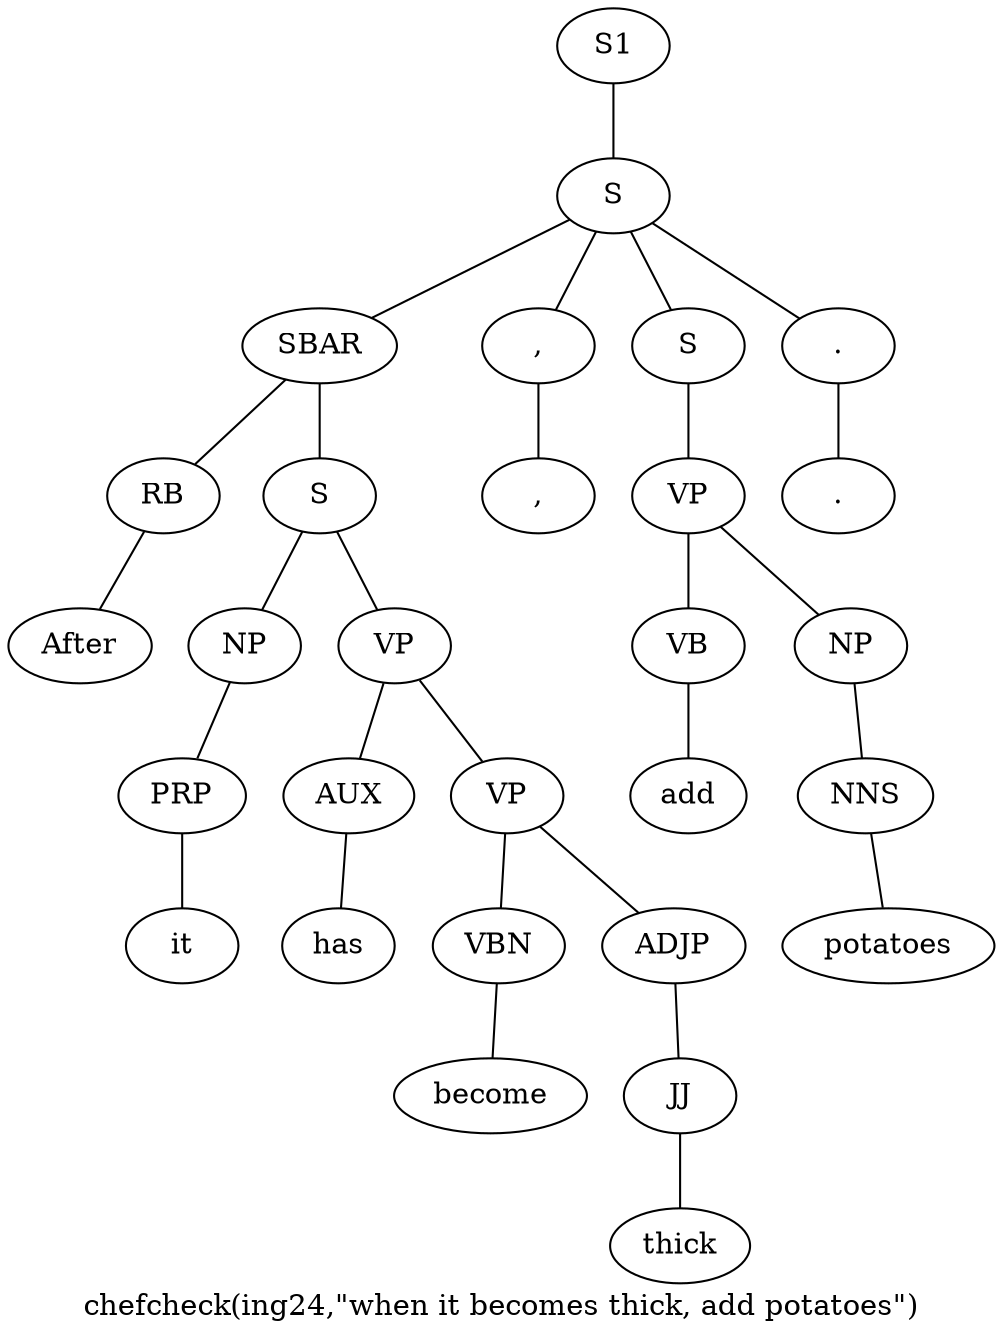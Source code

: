 graph SyntaxGraph {
	label = "chefcheck(ing24,\"when it becomes thick, add potatoes\")";
	Node0 [label="S1"];
	Node1 [label="S"];
	Node2 [label="SBAR"];
	Node3 [label="RB"];
	Node4 [label="After"];
	Node5 [label="S"];
	Node6 [label="NP"];
	Node7 [label="PRP"];
	Node8 [label="it"];
	Node9 [label="VP"];
	Node10 [label="AUX"];
	Node11 [label="has"];
	Node12 [label="VP"];
	Node13 [label="VBN"];
	Node14 [label="become"];
	Node15 [label="ADJP"];
	Node16 [label="JJ"];
	Node17 [label="thick"];
	Node18 [label=","];
	Node19 [label=","];
	Node20 [label="S"];
	Node21 [label="VP"];
	Node22 [label="VB"];
	Node23 [label="add"];
	Node24 [label="NP"];
	Node25 [label="NNS"];
	Node26 [label="potatoes"];
	Node27 [label="."];
	Node28 [label="."];

	Node0 -- Node1;
	Node1 -- Node2;
	Node1 -- Node18;
	Node1 -- Node20;
	Node1 -- Node27;
	Node2 -- Node3;
	Node2 -- Node5;
	Node3 -- Node4;
	Node5 -- Node6;
	Node5 -- Node9;
	Node6 -- Node7;
	Node7 -- Node8;
	Node9 -- Node10;
	Node9 -- Node12;
	Node10 -- Node11;
	Node12 -- Node13;
	Node12 -- Node15;
	Node13 -- Node14;
	Node15 -- Node16;
	Node16 -- Node17;
	Node18 -- Node19;
	Node20 -- Node21;
	Node21 -- Node22;
	Node21 -- Node24;
	Node22 -- Node23;
	Node24 -- Node25;
	Node25 -- Node26;
	Node27 -- Node28;
}